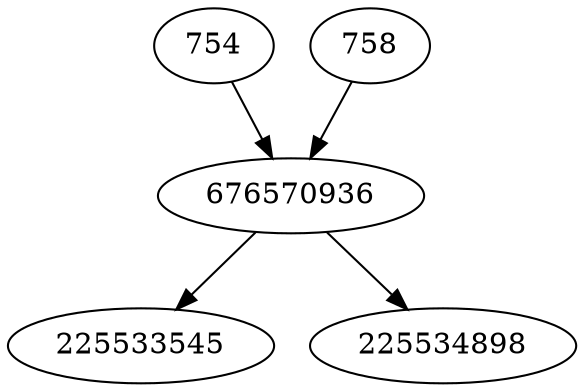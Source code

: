 strict digraph  {
225533545;
225534898;
754;
758;
676570936;
754 -> 676570936;
758 -> 676570936;
676570936 -> 225533545;
676570936 -> 225534898;
}
